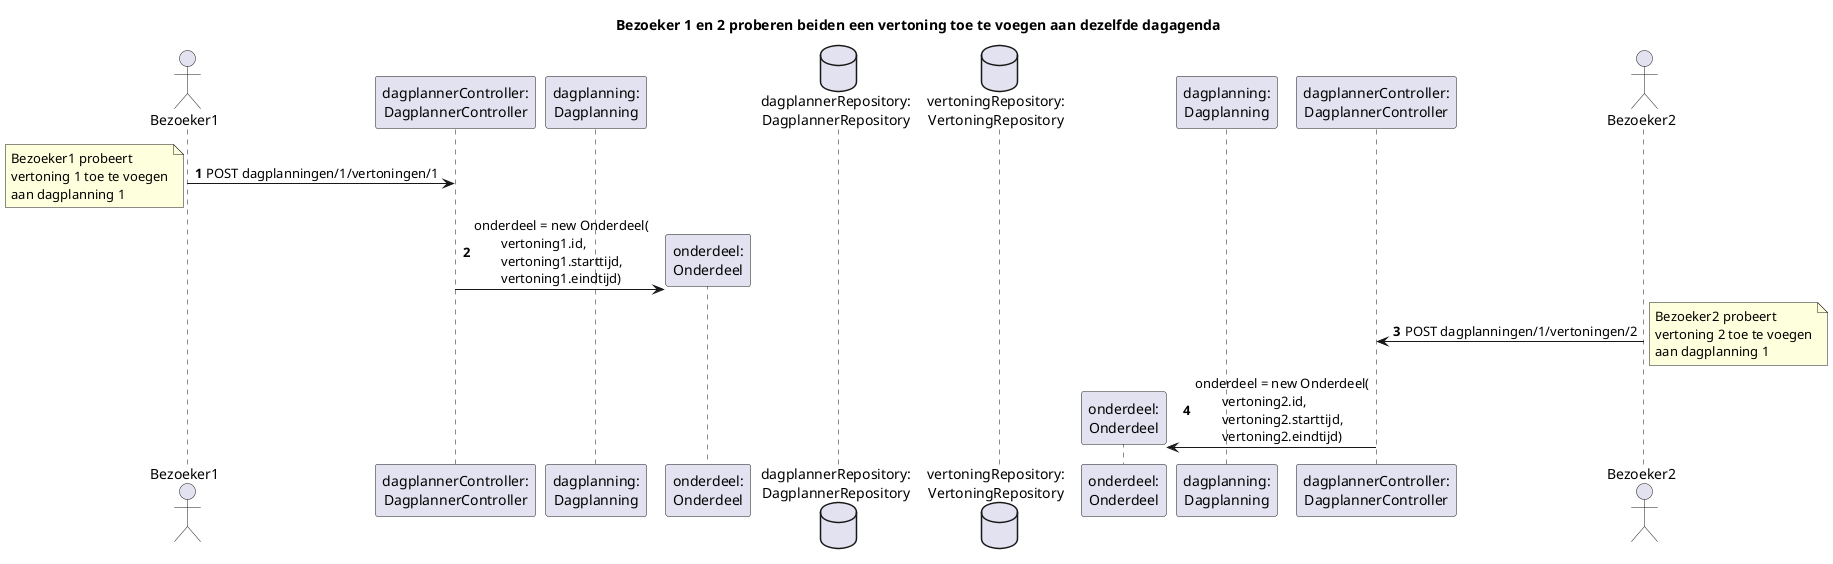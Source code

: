 @startuml

autonumber

title "Bezoeker 1 en 2 proberen beiden een vertoning toe te voegen aan dezelfde dagagenda"

actor "Bezoeker1" as bezoeker1
participant "dagplannerController:\nDagplannerController" as controller1
participant "dagplanning:\nDagplanning" as dagplanning1
participant "onderdeel:\nOnderdeel" as onderdeel1
database "dagplannerRepository:\nDagplannerRepository" as dagplanningRepo
database "vertoningRepository:\nVertoningRepository" as vertoningRepo
participant "onderdeel:\nOnderdeel" as onderdeel2
participant "dagplanning:\nDagplanning" as dagplanning2
participant "dagplannerController:\nDagplannerController" as controller2
actor "Bezoeker2" as bezoeker2

bezoeker1 -> controller1 : POST dagplanningen/1/vertoningen/1
note left
Bezoeker1 probeert
vertoning 1 toe te voegen
aan dagplanning 1
end note

controller1 -> onderdeel1 ** : onderdeel = new Onderdeel(\n\
        vertoning1.id, \n\
        vertoning1.starttijd, \n\
        vertoning1.eindtijd)



bezoeker2 -> controller2 : POST dagplanningen/1/vertoningen/2
note right
Bezoeker2 probeert
vertoning 2 toe te voegen
aan dagplanning 1
end note

controller2 -> onderdeel2 ** : onderdeel = new Onderdeel(\n\
        vertoning2.id, \n\
        vertoning2.starttijd, \n\
        vertoning2.eindtijd)



@enduml